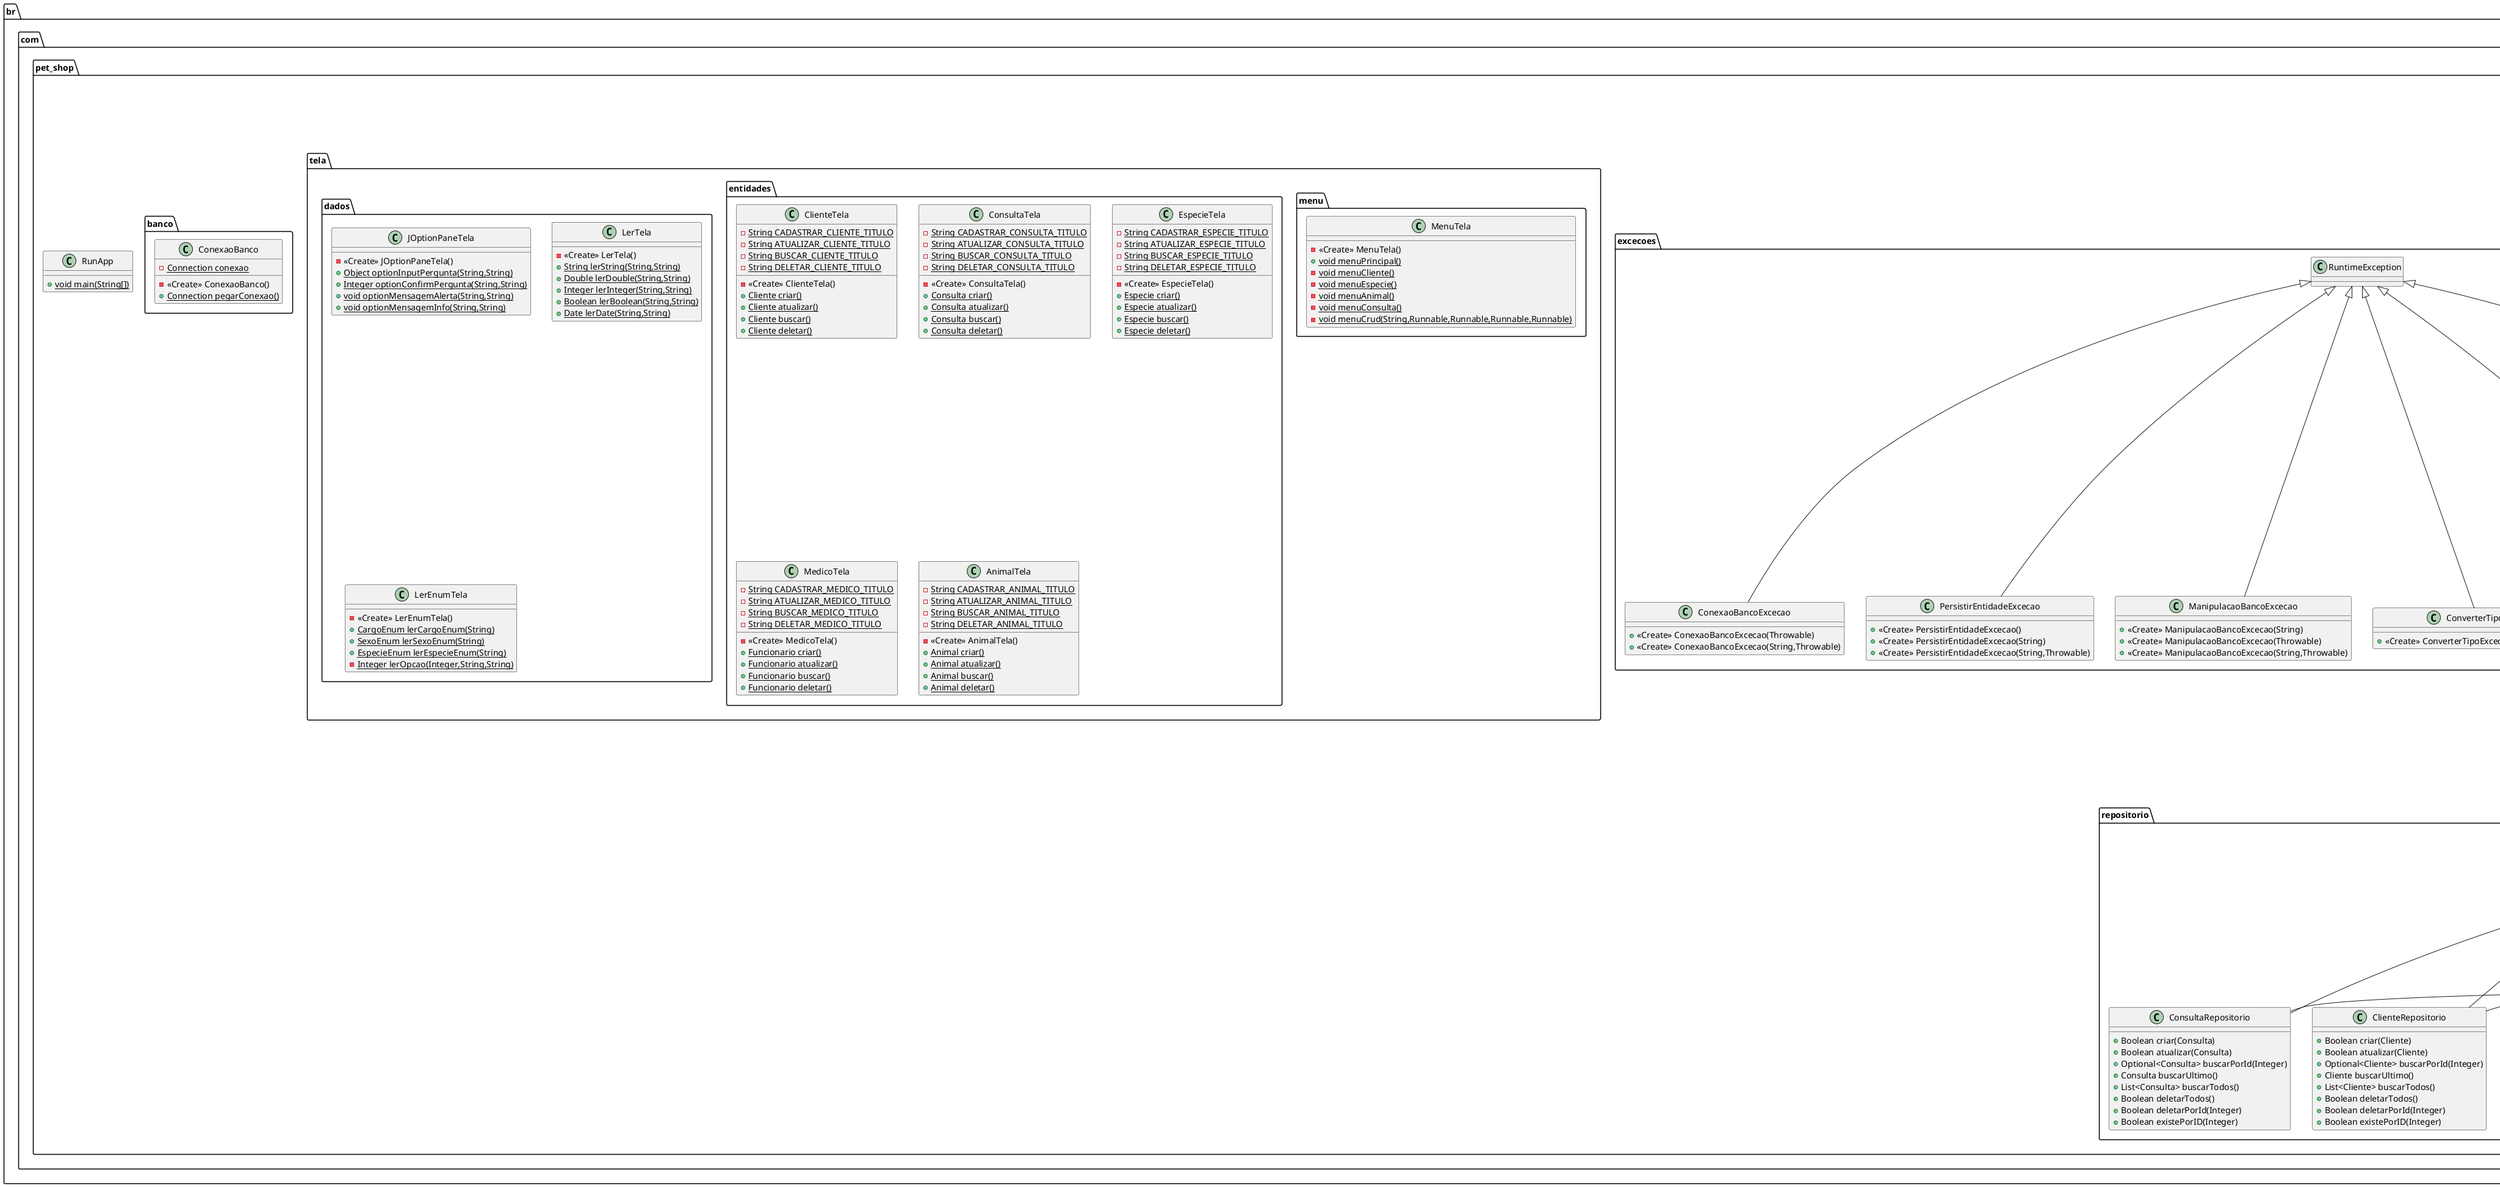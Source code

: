 @startuml
class br.com.pet_shop.servicos.ConsultaServico {
- ConsultaRepositorio consultaRepositorio
+ <<Create>> ConsultaServico(ConsultaRepositorio)
+ Consulta criar()
+ Consulta atualizar()
+ Consulta buscarPorId()
+ Boolean deletarPorId()
}
class br.com.pet_shop.utilitarios.constantes.sql.AnimalSqlConstante {
+ {static} String CRIAR
+ {static} String ATUALIZAR
+ {static} String INATIVAR
+ {static} String DELETAR
+ {static} String DELETAR_POR_ID
+ {static} String BUSCAR
+ {static} String BUSCAR_POR_ID
- <<Create>> AnimalSqlConstante()
}

class br.com.pet_shop.entidades.Pessoa {
- Integer id
- String nome
- String cpf
- Date dataNascimento
+ <<Create>> Pessoa()
+ <<Create>> Pessoa(Integer)
+ <<Create>> Pessoa(String,String,Date)
+ <<Create>> Pessoa(Integer,String,String,Date)
+ Integer getId()
+ void setId(Integer)
+ String getNome()
+ void setNome(String)
+ String getCpf()
+ void setCpf(String)
+ Date getDataNascimento()
+ void setDataNascimento(Date)
}
class br.com.pet_shop.excecoes.ConexaoBancoExcecao {
+ <<Create>> ConexaoBancoExcecao(Throwable)
+ <<Create>> ConexaoBancoExcecao(String,Throwable)
}
class br.com.pet_shop.tela.menu.MenuTela {
- <<Create>> MenuTela()
+ {static} void menuPrincipal()
- {static} void menuCliente()
- {static} void menuEspecie()
- {static} void menuAnimal()
- {static} void menuConsulta()
- {static} void menuCrud(String,Runnable,Runnable,Runnable,Runnable)
}
class br.com.pet_shop.tela.entidades.ClienteTela {
- {static} String CADASTRAR_CLIENTE_TITULO
- {static} String ATUALIZAR_CLIENTE_TITULO
- {static} String BUSCAR_CLIENTE_TITULO
- {static} String DELETAR_CLIENTE_TITULO
- <<Create>> ClienteTela()
+ {static} Cliente criar()
+ {static} Cliente atualizar()
+ {static} Cliente buscar()
+ {static} Cliente deletar()
}
interface br.com.pet_shop.servicos.interfaces.ServicoInterface {
~ T criar()
~ T atualizar()
~ T buscarPorId()
~ Boolean deletarPorId()
}
class br.com.pet_shop.tela.entidades.ConsultaTela {
- {static} String CADASTRAR_CONSULTA_TITULO
- {static} String ATUALIZAR_CONSULTA_TITULO
- {static} String BUSCAR_CONSULTA_TITULO
- {static} String DELETAR_CONSULTA_TITULO
- <<Create>> ConsultaTela()
+ {static} Consulta criar()
+ {static} Consulta atualizar()
+ {static} Consulta buscar()
+ {static} Consulta deletar()
}
class br.com.pet_shop.excecoes.PersistirEntidadeExcecao {
+ <<Create>> PersistirEntidadeExcecao()
+ <<Create>> PersistirEntidadeExcecao(String)
+ <<Create>> PersistirEntidadeExcecao(String,Throwable)
}
class br.com.pet_shop.utilitarios.constantes.sql.FuncionarioSqlConstante {
+ {static} String CRIAR
+ {static} String ATUALIZAR
+ {static} String INATIVAR
+ {static} String BUSCAR
+ {static} String BUSCAR_POR_ID
+ {static} String DELETAR
+ {static} String DELETAR_POR_ID
- <<Create>> FuncionarioSqlConstante()
}
class br.com.pet_shop.servicos.FuncionarioServico {
- FuncionarioRepositorio medicoRepositorio
+ <<Create>> FuncionarioServico(FuncionarioRepositorio)
+ Funcionario criar()
+ Funcionario atualizar()
+ Funcionario buscarPorId()
+ Boolean deletarPorId()
}
class br.com.pet_shop.utilitarios.conversores.ConversorEntidade {
- <<Create>> ConversorEntidade()
+ {static} Cliente resultSetParaCliente(ResultSet)
+ {static} Consulta resultSetParaConsulta(ResultSet)
+ {static} Animal resultSetParaAnimal(ResultSet)
}
class br.com.pet_shop.servicos.EspecieServico {
- EspecieRepositorio especieRepositorio
+ <<Create>> EspecieServico(EspecieRepositorio)
+ Especie criar()
+ Especie atualizar()
+ Especie buscarPorId()
+ Boolean deletarPorId()
}
class br.com.pet_shop.utilitarios.constantes.sql.ConsultaSqlConstante {
+ {static} String CRIAR
+ {static} String ATUALIZAR
+ {static} String INATIVAR
+ {static} String BUSCAR
+ {static} String BUSCAR_POR_ID
+ {static} String DELETAR
+ {static} String DELETAR_POR_ID
- <<Create>> ConsultaSqlConstante()
}
class br.com.pet_shop.tela.dados.JOptionPaneTela {
- <<Create>> JOptionPaneTela()
+ {static} Object optionInputPergunta(String,String)
+ {static} Integer optionConfirmPergunta(String,String)
+ {static} void optionMensagemAlerta(String,String)
+ {static} void optionMensagemInfo(String,String)
}
class br.com.pet_shop.repositorio.EspecieRepositorio {
+ Boolean criar(Especie)
+ Boolean atualizar(Especie)
+ Optional<Especie> buscarPorId(Integer)
+ Especie buscarUltimo()
+ List<Especie> buscarTodos()
+ Boolean deletarTodos()
+ Boolean deletarPorId(Integer)
+ Boolean existePorID(Integer)
}
class br.com.pet_shop.utilitarios.constantes.mensagens.ClienteMensagem {
+ {static} String NAO_ENCONTRADO
- <<Create>> ClienteMensagem()
}
class br.com.pet_shop.tela.dados.LerTela {
- <<Create>> LerTela()
+ {static} String lerString(String,String)
+ {static} Double lerDouble(String,String)
+ {static} Integer lerInteger(String,String)
+ {static} Boolean lerBoolean(String,String)
+ {static} Date lerDate(String,String)
}
class br.com.pet_shop.utilitarios.constantes.sql.ClienteSqlConstante {
+ {static} String CRIAR
+ {static} String ATUALIZAR
+ {static} String INATIVAR
+ {static} String BUSCAR
+ {static} String BUSCAR_POR_ID
+ {static} String DELETAR
+ {static} String DELETAR_POR_ID
- <<Create>> ClienteSqlConstante()
}
class br.com.pet_shop.repositorio.ClienteRepositorio {
+ Boolean criar(Cliente)
+ Boolean atualizar(Cliente)
+ Optional<Cliente> buscarPorId(Integer)
+ Cliente buscarUltimo()
+ List<Cliente> buscarTodos()
+ Boolean deletarTodos()
+ Boolean deletarPorId(Integer)
+ Boolean existePorID(Integer)
}
class br.com.pet_shop.repositorio.AnimalRepositorio {
+ Boolean criar(Animal)
+ Boolean atualizar(Animal)
+ Optional<Animal> buscarPorId(Integer)
+ Animal buscarUltimo()
+ List<Animal> buscarTodos()
+ Boolean deletarTodos()
+ Boolean deletarPorId(Integer)
+ Boolean existePorID(Integer)
}
class br.com.pet_shop.excecoes.ManipulacaoBancoExcecao {
+ <<Create>> ManipulacaoBancoExcecao(String)
+ <<Create>> ManipulacaoBancoExcecao(Throwable)
+ <<Create>> ManipulacaoBancoExcecao(String,Throwable)
}
interface br.com.pet_shop.servicos.interfaces.ConsultaServicoInterface {
}
class br.com.pet_shop.repositorio.FuncionarioRepositorio {
+ Boolean criar(Funcionario)
+ Boolean atualizar(Funcionario)
+ Optional<Funcionario> buscarPorId(Integer)
+ Funcionario buscarUltimo()
+ List<Funcionario> buscarTodos()
+ Boolean deletarPorId(Integer)
+ Boolean deletarTodos()
+ Boolean existePorID(Integer)
}
class br.com.pet_shop.excecoes.ConverterTipoExcecao {
+ <<Create>> ConverterTipoExcecao(String,Throwable)
}
class br.com.pet_shop.tela.entidades.EspecieTela {
- {static} String CADASTRAR_ESPECIE_TITULO
- {static} String ATUALIZAR_ESPECIE_TITULO
- {static} String BUSCAR_ESPECIE_TITULO
- {static} String DELETAR_ESPECIE_TITULO
- <<Create>> EspecieTela()
+ {static} Especie criar()
+ {static} Especie atualizar()
+ {static} Especie buscar()
+ {static} Especie deletar()
}
class br.com.pet_shop.tela.entidades.MedicoTela {
- {static} String CADASTRAR_MEDICO_TITULO
- {static} String ATUALIZAR_MEDICO_TITULO
- {static} String BUSCAR_MEDICO_TITULO
- {static} String DELETAR_MEDICO_TITULO
- <<Create>> MedicoTela()
+ {static} Funcionario criar()
+ {static} Funcionario atualizar()
+ {static} Funcionario buscar()
+ {static} Funcionario deletar()
}
class br.com.pet_shop.repositorio.ConsultaRepositorio {
+ Boolean criar(Consulta)
+ Boolean atualizar(Consulta)
+ Optional<Consulta> buscarPorId(Integer)
+ Consulta buscarUltimo()
+ List<Consulta> buscarTodos()
+ Boolean deletarTodos()
+ Boolean deletarPorId(Integer)
+ Boolean existePorID(Integer)
}
interface br.com.pet_shop.servicos.interfaces.ClienteServicoInterface {
}
enum br.com.pet_shop.enums.EspecieEnum {
+  CACHORRO
+  GATO
+  COBRA
+  PAPAGAIO
+ {static} EspecieEnum pegarPorOpcao(Integer)
}
class br.com.pet_shop.servicos.AnimalServico {
- AnimalRepositorio animalRepositorio
+ <<Create>> AnimalServico(AnimalRepositorio)
+ Animal criar()
+ Animal atualizar()
+ Animal buscarPorId()
+ Boolean deletarPorId()
}
interface br.com.pet_shop.servicos.interfaces.AnimalServicoInterface {
}
class br.com.pet_shop.utilitarios.constantes.mensagens.ConsultaMensagem {
+ {static} String NAO_ENCONTRADO
- <<Create>> ConsultaMensagem()
}
class br.com.pet_shop.utilitarios.constantes.mensagens.EspecieMensagem {
+ {static} String NAO_ENCONTRADO
- <<Create>> EspecieMensagem()
}
class br.com.pet_shop.utilitarios.constantes.mensagens.AnimalMensagem {
+ {static} String NAO_ENCONTRADO
- <<Create>> AnimalMensagem()
}
class br.com.pet_shop.entidades.Especie {
- Integer id
- String nome
+ <<Create>> Especie()
+ <<Create>> Especie(Integer)
+ <<Create>> Especie(String)
+ <<Create>> Especie(Integer,String)
+ Integer getId()
+ void setId(Integer)
+ String getNome()
+ void setNome(String)
}
abstract class br.com.pet_shop.repositorio.RepositorioAbstract {
~ {abstract}Boolean criar(T)
~ {abstract}Boolean atualizar(T)
~ {abstract}Optional<T> buscarPorId(Integer)
~ {abstract}T buscarUltimo()
~ {abstract}List<T> buscarTodos()
~ {abstract}Boolean deletarPorId(Integer)
~ {abstract}Boolean deletarTodos()
~ {abstract}Boolean existePorID(Integer)
# Connection conectarBanco()
}
class br.com.pet_shop.entidades.Animal {
- Integer id
- String nome
- String detalhe
- Date dataNascimento
- SexoEnum sexo
- Boolean ativo
- Especie especie
+ <<Create>> Animal()
+ <<Create>> Animal(Integer)
+ <<Create>> Animal(String,String,Date,SexoEnum,Boolean,Especie)
+ <<Create>> Animal(Integer,String,String,Date,SexoEnum,Boolean,Especie)
+ Integer getId()
+ void setId(Integer)
+ String getNome()
+ void setNome(String)
+ String getDetalhe()
+ void setDetalhe(String)
+ Date getDataNascimento()
+ void setDataNascimento(Date)
+ SexoEnum getSexo()
+ void setSexo(SexoEnum)
+ Boolean getAtivo()
+ void setAtivo(Boolean)
+ Especie getEspecie()
+ void setEspecie(Especie)
}
enum br.com.pet_shop.enums.SexoEnum {
+  FEMININO
+  MASCULINO
+  HEMAFRODITA
+ {static} SexoEnum pegarPorOpcao(Integer)
}
class br.com.pet_shop.servicos.ClienteServico {
- ClienteRepositorio clienteRepositorio
+ <<Create>> ClienteServico(ClienteRepositorio)
+ Cliente criar()
+ Cliente atualizar()
+ Cliente buscarPorId()
+ Boolean deletarPorId()
}
class br.com.pet_shop.banco.ConexaoBanco {
- {static} Connection conexao
- <<Create>> ConexaoBanco()
+ {static} Connection pegarConexao()
}
class br.com.pet_shop.utilitarios.conversores.ConversorTipos {
- <<Create>> ConversorTipos()
+ {static} Date stringParaDate(String)
+ {static} String dateParaString(Date)
+ {static} java.sql.Date dateParaDateSql(Date)
}
class br.com.pet_shop.excecoes.ConverterResultSetExcecao {
+ <<Create>> ConverterResultSetExcecao(String,Throwable)
}
class br.com.pet_shop.excecoes.EntidadeNaoEncontrada {
+ <<Create>> EntidadeNaoEncontrada(String)
+ <<Create>> EntidadeNaoEncontrada(String,Throwable)
}
class br.com.pet_shop.RunApp {
+ {static} void main(String[])
}
interface br.com.pet_shop.servicos.interfaces.MedicoServicoInterface {
}
class br.com.pet_shop.tela.entidades.AnimalTela {
- {static} String CADASTRAR_ANIMAL_TITULO
- {static} String ATUALIZAR_ANIMAL_TITULO
- {static} String BUSCAR_ANIMAL_TITULO
- {static} String DELETAR_ANIMAL_TITULO
- <<Create>> AnimalTela()
+ {static} Animal criar()
+ {static} Animal atualizar()
+ {static} Animal buscar()
+ {static} Animal deletar()
}
class br.com.pet_shop.entidades.Consulta {
- Integer id
- String nome
- String observacao
- Date horario
- Cliente cliente
- Animal animal
- Double valor
+ <<Create>> Consulta()
+ <<Create>> Consulta(Integer)
+ <<Create>> Consulta(String,String,Date,Cliente,Animal,Double)
+ <<Create>> Consulta(Integer,String,String,Date,Cliente,Animal,Double)
+ Integer getId()
+ void setId(Integer)
+ String getNome()
+ void setNome(String)
+ String getObservacao()
+ void setObservacao(String)
+ Date getHorario()
+ void setHorario(Date)
+ Cliente getCliente()
+ void setCliente(Cliente)
+ Animal getAnimais()
+ void setAnimais(Animal)
+ Double getValor()
+ void setValor(Double)
}
class br.com.pet_shop.utilitarios.constantes.sql.EspecieSqlConstante {
+ {static} String CRIAR
+ {static} String ATUALIZAR
+ {static} String DELETAR
+ {static} String DELETAR_POR_ID
+ {static} String BUSCAR
+ {static} String BUSCAR_POR_ID
- <<Create>> EspecieSqlConstante()
}
class br.com.pet_shop.entidades.Cliente {
- List<Animal> animais
- List<Consulta> historicoConsultas
+ <<Create>> Cliente()
+ <<Create>> Cliente(Integer)
+ <<Create>> Cliente(String,String,Date)
+ <<Create>> Cliente(Integer,String,String,Date)
+ <<Create>> Cliente(Integer,String,String,Date,List<Animal>,List<Consulta>)
+ List<Animal> getAnimais()
+ void setAnimais(List<Animal>)
+ List<Consulta> getHistoricoConsultas()
+ void setHistoricoConsultas(List<Consulta>)
}
class br.com.pet_shop.entidades.Funcionario {
- String cargo
+ <<Create>> Funcionario(Integer)
+ <<Create>> Funcionario(String)
+ <<Create>> Funcionario(Integer,String)
+ <<Create>> Funcionario(String,String,Date)
+ <<Create>> Funcionario(String,String,Date,String)
+ <<Create>> Funcionario(Integer,String,String,Date)
+ <<Create>> Funcionario(Integer,String,String,Date,String)
+ String getCargo()
+ void setCargo(String)
}
class br.com.pet_shop.tela.dados.LerEnumTela {
- <<Create>> LerEnumTela()
+ {static} CargoEnum lerCargoEnum(String)
+ {static} SexoEnum lerSexoEnum(String)
+ {static} EspecieEnum lerEspecieEnum(String)
- {static} Integer lerOpcao(Integer,String,String)
}
interface br.com.pet_shop.servicos.interfaces.EspecieServicoInterface {
}


br.com.pet_shop.servicos.interfaces.ConsultaServicoInterface <|.. br.com.pet_shop.servicos.ConsultaServico
br.com.pet_shop.excecoes.RuntimeException <|-- br.com.pet_shop.excecoes.ConexaoBancoExcecao
br.com.pet_shop.excecoes.RuntimeException <|-- br.com.pet_shop.excecoes.PersistirEntidadeExcecao
br.com.pet_shop.servicos.interfaces.MedicoServicoInterface <|.. br.com.pet_shop.servicos.FuncionarioServico
br.com.pet_shop.servicos.interfaces.EspecieServicoInterface <|.. br.com.pet_shop.servicos.EspecieServico
br.com.pet_shop.repositorio.RepositorioAbstract <|-- br.com.pet_shop.repositorio.EspecieRepositorio
br.com.pet_shop.repositorio.RepositorioAbstract <|-- br.com.pet_shop.repositorio.ClienteRepositorio
br.com.pet_shop.repositorio.RepositorioAbstract <|-- br.com.pet_shop.repositorio.AnimalRepositorio
br.com.pet_shop.excecoes.RuntimeException <|-- br.com.pet_shop.excecoes.ManipulacaoBancoExcecao
br.com.pet_shop.servicos.interfaces.ServicoInterface <|-- br.com.pet_shop.servicos.interfaces.ConsultaServicoInterface
br.com.pet_shop.repositorio.RepositorioAbstract <|-- br.com.pet_shop.repositorio.FuncionarioRepositorio
br.com.pet_shop.excecoes.RuntimeException <|-- br.com.pet_shop.excecoes.ConverterTipoExcecao
br.com.pet_shop.repositorio.RepositorioAbstract <|-- br.com.pet_shop.repositorio.ConsultaRepositorio
br.com.pet_shop.servicos.interfaces.ServicoInterface <|-- br.com.pet_shop.servicos.interfaces.ClienteServicoInterface
br.com.pet_shop.servicos.interfaces.AnimalServicoInterface <|.. br.com.pet_shop.servicos.AnimalServico
br.com.pet_shop.servicos.interfaces.ServicoInterface <|-- br.com.pet_shop.servicos.interfaces.AnimalServicoInterface
br.com.pet_shop.servicos.interfaces.ClienteServicoInterface <|.. br.com.pet_shop.servicos.ClienteServico
br.com.pet_shop.excecoes.RuntimeException <|-- br.com.pet_shop.excecoes.ConverterResultSetExcecao
br.com.pet_shop.excecoes.RuntimeException <|-- br.com.pet_shop.excecoes.EntidadeNaoEncontrada
br.com.pet_shop.servicos.interfaces.ServicoInterface <|-- br.com.pet_shop.servicos.interfaces.MedicoServicoInterface
br.com.pet_shop.entidades.Pessoa <|-- br.com.pet_shop.entidades.Cliente
br.com.pet_shop.entidades.Pessoa <|-- br.com.pet_shop.entidades.Funcionario
br.com.pet_shop.servicos.interfaces.ServicoInterface <|-- br.com.pet_shop.servicos.interfaces.EspecieServicoInterface
br.com.pet_shop.entidades.Consulta *-- br.com.pet_shop.entidades.Cliente
br.com.pet_shop.entidades.Pessoa *-- br.com.pet_shop.entidades.Cliente
br.com.pet_shop.entidades.Consulta *-- br.com.pet_shop.entidades.Animal
br.com.pet_shop.entidades.Animal *-- br.com.pet_shop.entidades.Consulta 
br.com.pet_shop.entidades.Animal *-- br.com.pet_shop.enums.SexoEnum
br.com.pet_shop.entidades.Animal *-- br.com.pet_shop.entidades.Especie
br.com.pet_shop.servicos.AnimalServico *-- br.com.pet_shop.repositorio.AnimalRepositorio
br.com.pet_shop.servicos.FuncionarioServico *-- br.com.pet_shop.repositorio.FuncionarioRepositorio
br.com.pet_shop.servicos.EspecieServico *-- br.com.pet_shop.repositorio.EspecieRepositorio
br.com.pet_shop.servicos.ClienteServico *-- br.com.pet_shop.repositorio.ClienteRepositorio
br.com.pet_shop.servicos.ConsultaServico *-- br.com.pet_shop.repositorio.ConsultaRepositorio

@enduml
